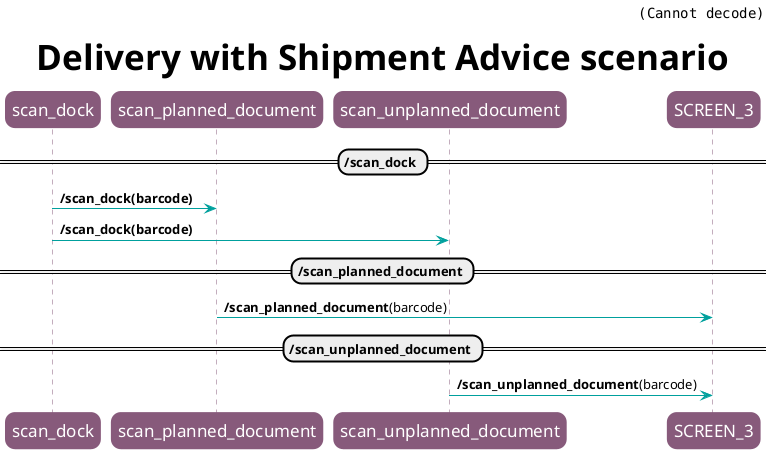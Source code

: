 # Diagram to generate with PlantUML (https://plantuml.com/)
#
#   $ sudo apt install plantuml
#   $ plantuml delivery_diag_seq.plantuml
#

@startuml

skinparam roundcorner 20
skinparam sequence {

ParticipantBorderColor #875A7B
ParticipantBackgroundColor #875A7B
ParticipantFontSize 17
ParticipantFontColor white

LifeLineBorderColor #875A7B

ArrowColor #00A09D
}

header <img:oca_logo.png>
title <size:35>Delivery with Shipment Advice scenario</size>

== /scan_dock ==
scan_dock -> scan_planned_document: **/scan_dock(barcode)**
scan_dock -> scan_unplanned_document: **/scan_dock(barcode)**

== /scan_planned_document ==
scan_planned_document -> SCREEN_3: **/scan_planned_document**(barcode)

== /scan_unplanned_document ==
scan_unplanned_document -> SCREEN_3: **/scan_unplanned_document**(barcode)

@enduml
